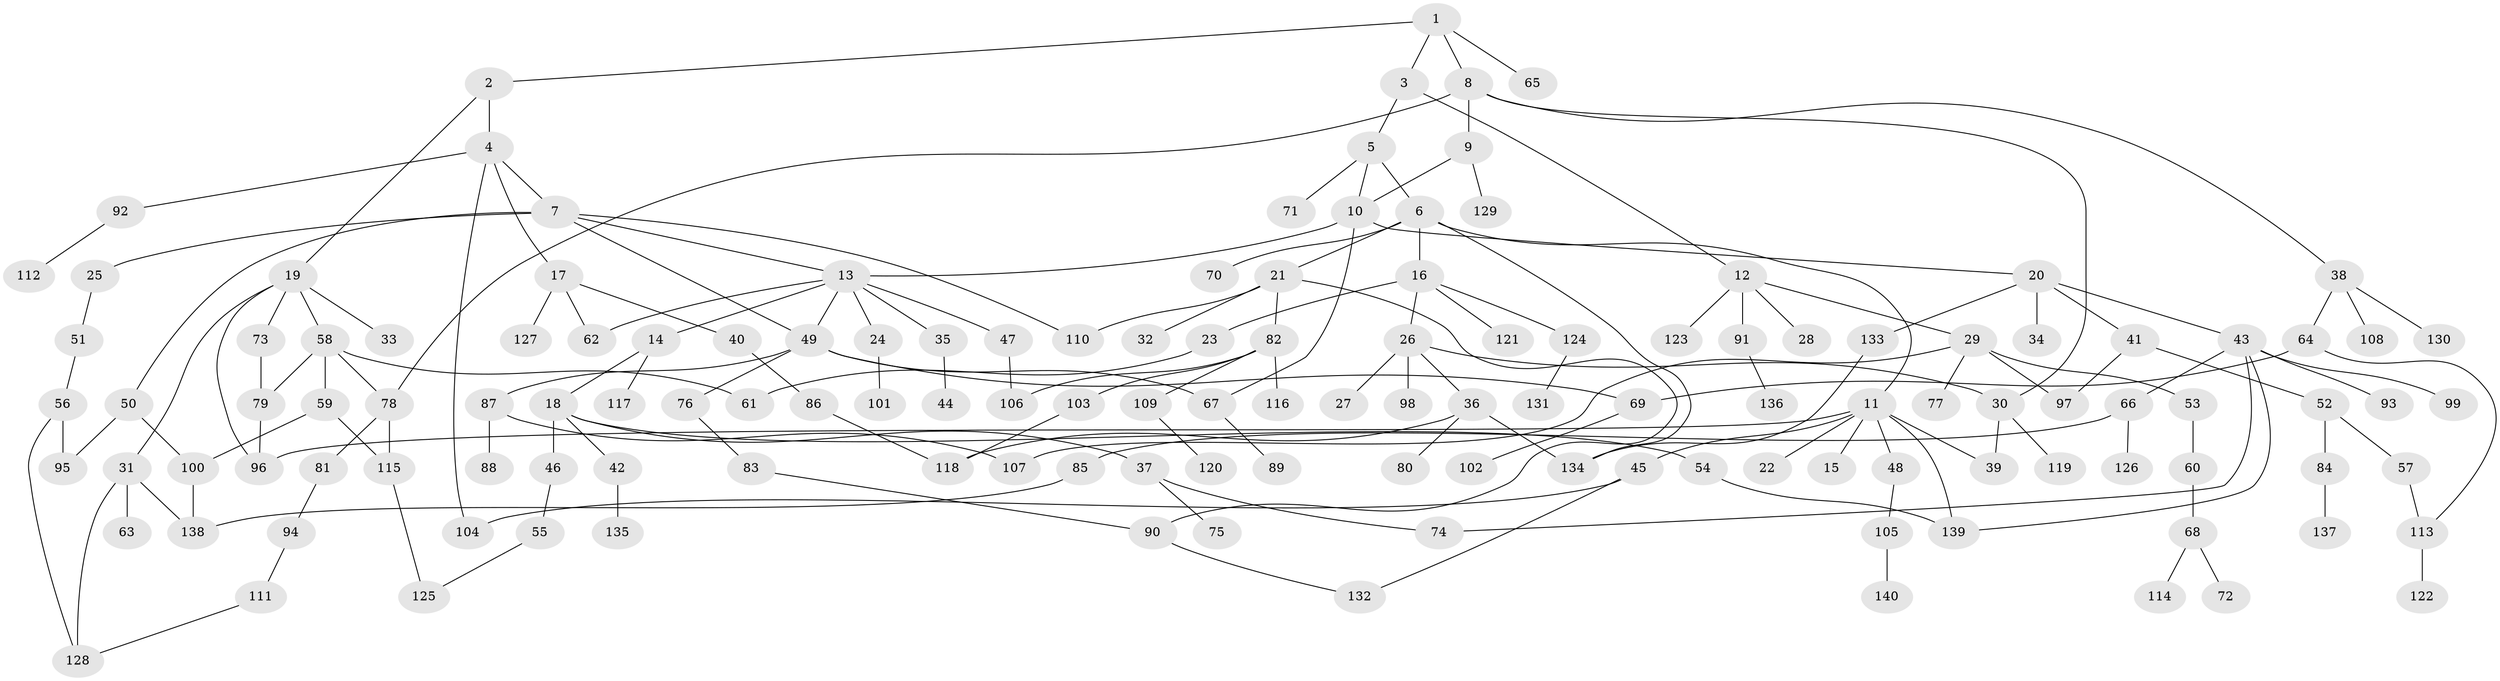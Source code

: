 // coarse degree distribution, {10: 0.017857142857142856, 9: 0.03571428571428571, 8: 0.05357142857142857, 13: 0.017857142857142856, 5: 0.14285714285714285, 2: 0.125, 1: 0.39285714285714285, 3: 0.19642857142857142, 4: 0.017857142857142856}
// Generated by graph-tools (version 1.1) at 2025/16/03/04/25 18:16:48]
// undirected, 140 vertices, 175 edges
graph export_dot {
graph [start="1"]
  node [color=gray90,style=filled];
  1;
  2;
  3;
  4;
  5;
  6;
  7;
  8;
  9;
  10;
  11;
  12;
  13;
  14;
  15;
  16;
  17;
  18;
  19;
  20;
  21;
  22;
  23;
  24;
  25;
  26;
  27;
  28;
  29;
  30;
  31;
  32;
  33;
  34;
  35;
  36;
  37;
  38;
  39;
  40;
  41;
  42;
  43;
  44;
  45;
  46;
  47;
  48;
  49;
  50;
  51;
  52;
  53;
  54;
  55;
  56;
  57;
  58;
  59;
  60;
  61;
  62;
  63;
  64;
  65;
  66;
  67;
  68;
  69;
  70;
  71;
  72;
  73;
  74;
  75;
  76;
  77;
  78;
  79;
  80;
  81;
  82;
  83;
  84;
  85;
  86;
  87;
  88;
  89;
  90;
  91;
  92;
  93;
  94;
  95;
  96;
  97;
  98;
  99;
  100;
  101;
  102;
  103;
  104;
  105;
  106;
  107;
  108;
  109;
  110;
  111;
  112;
  113;
  114;
  115;
  116;
  117;
  118;
  119;
  120;
  121;
  122;
  123;
  124;
  125;
  126;
  127;
  128;
  129;
  130;
  131;
  132;
  133;
  134;
  135;
  136;
  137;
  138;
  139;
  140;
  1 -- 2;
  1 -- 3;
  1 -- 8;
  1 -- 65;
  2 -- 4;
  2 -- 19;
  3 -- 5;
  3 -- 12;
  4 -- 7;
  4 -- 17;
  4 -- 92;
  4 -- 104;
  5 -- 6;
  5 -- 71;
  5 -- 10;
  6 -- 11;
  6 -- 16;
  6 -- 21;
  6 -- 70;
  6 -- 134;
  7 -- 25;
  7 -- 50;
  7 -- 110;
  7 -- 13;
  7 -- 49;
  8 -- 9;
  8 -- 30;
  8 -- 38;
  8 -- 78;
  9 -- 10;
  9 -- 129;
  10 -- 13;
  10 -- 20;
  10 -- 67;
  11 -- 15;
  11 -- 22;
  11 -- 45;
  11 -- 48;
  11 -- 96;
  11 -- 139;
  11 -- 39;
  12 -- 28;
  12 -- 29;
  12 -- 91;
  12 -- 123;
  13 -- 14;
  13 -- 24;
  13 -- 35;
  13 -- 47;
  13 -- 49;
  13 -- 62;
  14 -- 18;
  14 -- 117;
  16 -- 23;
  16 -- 26;
  16 -- 121;
  16 -- 124;
  17 -- 40;
  17 -- 127;
  17 -- 62;
  18 -- 37;
  18 -- 42;
  18 -- 46;
  18 -- 54;
  19 -- 31;
  19 -- 33;
  19 -- 58;
  19 -- 73;
  19 -- 96;
  20 -- 34;
  20 -- 41;
  20 -- 43;
  20 -- 133;
  21 -- 32;
  21 -- 82;
  21 -- 90;
  21 -- 110;
  23 -- 61;
  24 -- 101;
  25 -- 51;
  26 -- 27;
  26 -- 36;
  26 -- 98;
  26 -- 30;
  29 -- 53;
  29 -- 77;
  29 -- 97;
  29 -- 107;
  30 -- 39;
  30 -- 119;
  31 -- 63;
  31 -- 128;
  31 -- 138;
  35 -- 44;
  36 -- 80;
  36 -- 134;
  36 -- 118;
  37 -- 74;
  37 -- 75;
  38 -- 64;
  38 -- 108;
  38 -- 130;
  40 -- 86;
  41 -- 52;
  41 -- 97;
  42 -- 135;
  43 -- 66;
  43 -- 93;
  43 -- 99;
  43 -- 74;
  43 -- 139;
  45 -- 132;
  45 -- 104;
  46 -- 55;
  47 -- 106;
  48 -- 105;
  49 -- 69;
  49 -- 76;
  49 -- 87;
  49 -- 67;
  50 -- 95;
  50 -- 100;
  51 -- 56;
  52 -- 57;
  52 -- 84;
  53 -- 60;
  54 -- 139;
  55 -- 125;
  56 -- 95;
  56 -- 128;
  57 -- 113;
  58 -- 59;
  58 -- 79;
  58 -- 61;
  58 -- 78;
  59 -- 100;
  59 -- 115;
  60 -- 68;
  64 -- 69;
  64 -- 113;
  66 -- 85;
  66 -- 126;
  67 -- 89;
  68 -- 72;
  68 -- 114;
  69 -- 102;
  73 -- 79;
  76 -- 83;
  78 -- 81;
  78 -- 115;
  79 -- 96;
  81 -- 94;
  82 -- 103;
  82 -- 109;
  82 -- 116;
  82 -- 106;
  83 -- 90;
  84 -- 137;
  85 -- 138;
  86 -- 118;
  87 -- 88;
  87 -- 107;
  90 -- 132;
  91 -- 136;
  92 -- 112;
  94 -- 111;
  100 -- 138;
  103 -- 118;
  105 -- 140;
  109 -- 120;
  111 -- 128;
  113 -- 122;
  115 -- 125;
  124 -- 131;
  133 -- 134;
}
